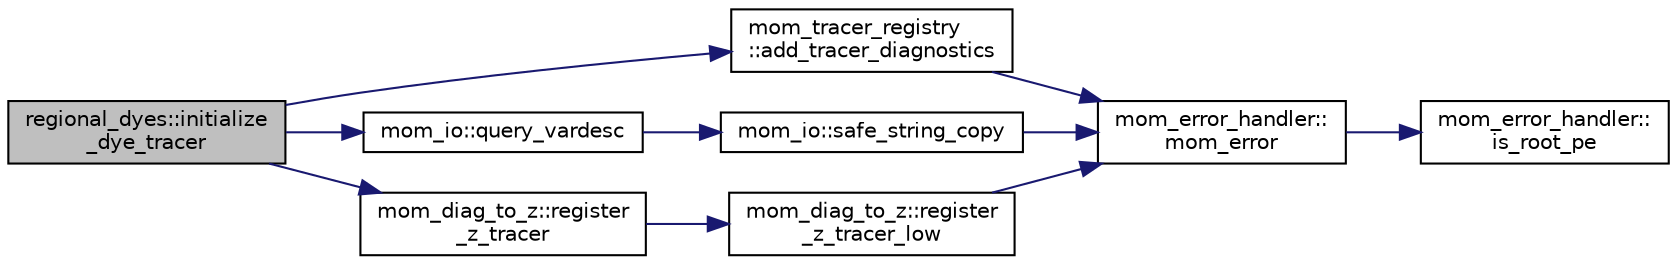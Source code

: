 digraph "regional_dyes::initialize_dye_tracer"
{
 // INTERACTIVE_SVG=YES
  edge [fontname="Helvetica",fontsize="10",labelfontname="Helvetica",labelfontsize="10"];
  node [fontname="Helvetica",fontsize="10",shape=record];
  rankdir="LR";
  Node9 [label="regional_dyes::initialize\l_dye_tracer",height=0.2,width=0.4,color="black", fillcolor="grey75", style="filled", fontcolor="black"];
  Node9 -> Node10 [color="midnightblue",fontsize="10",style="solid",fontname="Helvetica"];
  Node10 [label="mom_tracer_registry\l::add_tracer_diagnostics",height=0.2,width=0.4,color="black", fillcolor="white", style="filled",URL="$namespacemom__tracer__registry.html#ac008525fee272a225a19998ae437b5bf",tooltip="This subroutine adds diagnostic arrays for a tracer that has previously been registered by a call to ..."];
  Node10 -> Node11 [color="midnightblue",fontsize="10",style="solid",fontname="Helvetica"];
  Node11 [label="mom_error_handler::\lmom_error",height=0.2,width=0.4,color="black", fillcolor="white", style="filled",URL="$namespacemom__error__handler.html#a460cfb79a06c29fc249952c2a3710d67"];
  Node11 -> Node12 [color="midnightblue",fontsize="10",style="solid",fontname="Helvetica"];
  Node12 [label="mom_error_handler::\lis_root_pe",height=0.2,width=0.4,color="black", fillcolor="white", style="filled",URL="$namespacemom__error__handler.html#ad5f00a53059c72fe2332d1436c80ca71"];
  Node9 -> Node13 [color="midnightblue",fontsize="10",style="solid",fontname="Helvetica"];
  Node13 [label="mom_io::query_vardesc",height=0.2,width=0.4,color="black", fillcolor="white", style="filled",URL="$namespacemom__io.html#a23e82d1d89d9bb1c9bdf802ce80d4508",tooltip="This routine queries vardesc. "];
  Node13 -> Node14 [color="midnightblue",fontsize="10",style="solid",fontname="Helvetica"];
  Node14 [label="mom_io::safe_string_copy",height=0.2,width=0.4,color="black", fillcolor="white", style="filled",URL="$namespacemom__io.html#ac4bc408e8b38dbd669842753f26ebf88",tooltip="Copies a string. "];
  Node14 -> Node11 [color="midnightblue",fontsize="10",style="solid",fontname="Helvetica"];
  Node9 -> Node15 [color="midnightblue",fontsize="10",style="solid",fontname="Helvetica"];
  Node15 [label="mom_diag_to_z::register\l_z_tracer",height=0.2,width=0.4,color="black", fillcolor="white", style="filled",URL="$namespacemom__diag__to__z.html#a6946a3316715041c5944df17db1aef74",tooltip="This subroutine registers a tracer to be output in depth space. "];
  Node15 -> Node16 [color="midnightblue",fontsize="10",style="solid",fontname="Helvetica"];
  Node16 [label="mom_diag_to_z::register\l_z_tracer_low",height=0.2,width=0.4,color="black", fillcolor="white", style="filled",URL="$namespacemom__diag__to__z.html#adde57f2503f5c182af511fba0f4c83ea",tooltip="This subroutine registers a tracer to be output in depth space. "];
  Node16 -> Node11 [color="midnightblue",fontsize="10",style="solid",fontname="Helvetica"];
}
